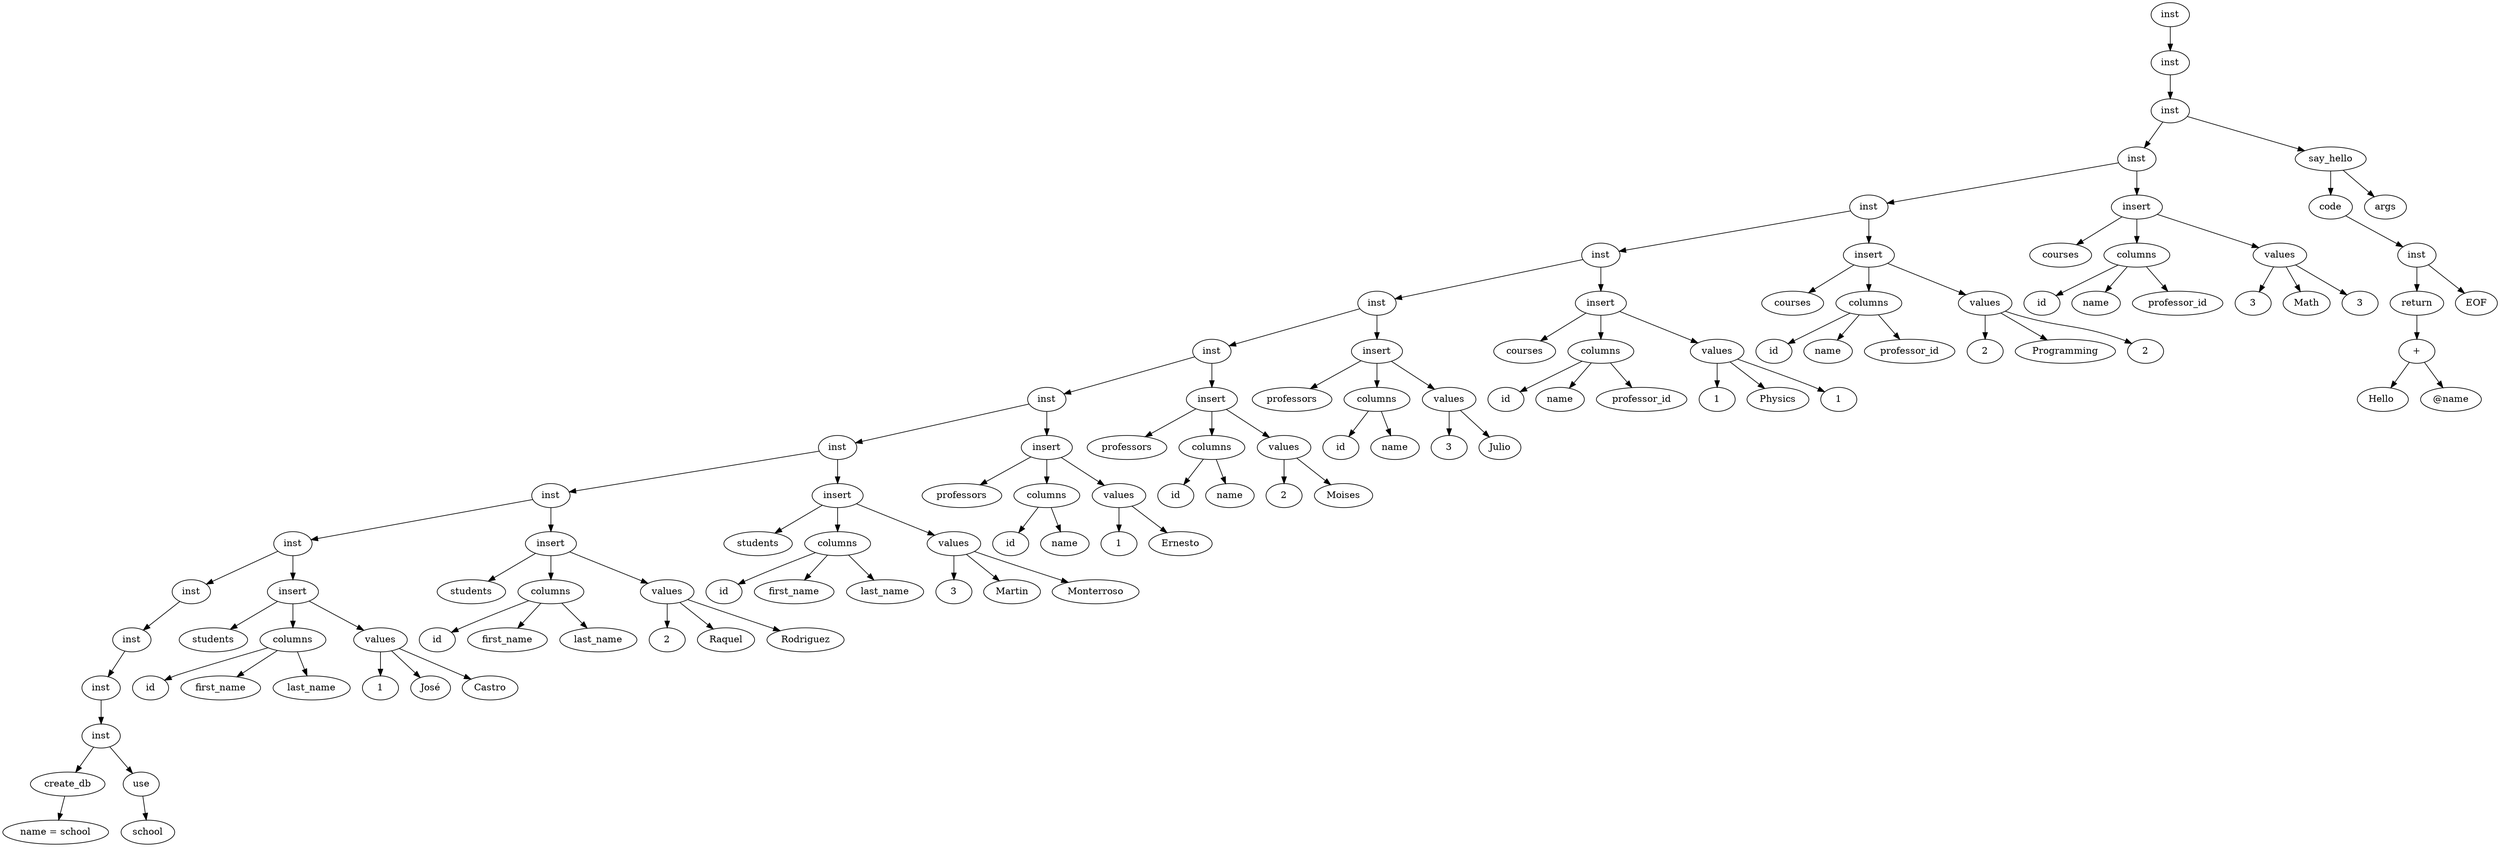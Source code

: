 digraph AST{
node0 [label="inst" shape="oval", color="black"];
node1 [label="inst" shape="oval", color="black"];
node2 [label="inst" shape="oval", color="black"];
node3 [label="inst" shape="oval", color="black"];
node4 [label="inst" shape="oval", color="black"];
node5 [label="inst" shape="oval", color="black"];
node6 [label="inst" shape="oval", color="black"];
node7 [label="inst" shape="oval", color="black"];
node8 [label="inst" shape="oval", color="black"];
node9 [label="inst" shape="oval", color="black"];
node10 [label="inst" shape="oval", color="black"];
node11 [label="inst" shape="oval", color="black"];
node12 [label="inst" shape="oval", color="black"];
node13 [label="inst" shape="oval", color="black"];
node14 [label="inst" shape="oval", color="black"];
node15 [label="inst" shape="oval", color="black"];
node16 [label="create_db" shape="oval", color="black"];
node17 [label="name = school" shape="oval", color="black"];
node18 [label="use" shape="oval", color="black"];
node19 [label="school" shape="oval", color="black"];
node20 [label="insert" shape="oval", color="black"];
node21 [label="students" shape="oval", color="black"];
node22 [label="columns" shape="oval", color="black"];
node23 [label="id" shape="oval", color="black"];
node24 [label="first_name" shape="oval", color="black"];
node25 [label="last_name" shape="oval", color="black"];
node26 [label="values" shape="oval", color="black"];
node27 [label="1" shape="oval", color="black"];
node28 [label="José" shape="oval", color="black"];
node29 [label="Castro" shape="oval", color="black"];
node30 [label="insert" shape="oval", color="black"];
node31 [label="students" shape="oval", color="black"];
node32 [label="columns" shape="oval", color="black"];
node33 [label="id" shape="oval", color="black"];
node34 [label="first_name" shape="oval", color="black"];
node35 [label="last_name" shape="oval", color="black"];
node36 [label="values" shape="oval", color="black"];
node37 [label="2" shape="oval", color="black"];
node38 [label="Raquel" shape="oval", color="black"];
node39 [label="Rodriguez" shape="oval", color="black"];
node40 [label="insert" shape="oval", color="black"];
node41 [label="students" shape="oval", color="black"];
node42 [label="columns" shape="oval", color="black"];
node43 [label="id" shape="oval", color="black"];
node44 [label="first_name" shape="oval", color="black"];
node45 [label="last_name" shape="oval", color="black"];
node46 [label="values" shape="oval", color="black"];
node47 [label="3" shape="oval", color="black"];
node48 [label="Martin" shape="oval", color="black"];
node49 [label="Monterroso" shape="oval", color="black"];
node50 [label="insert" shape="oval", color="black"];
node51 [label="professors" shape="oval", color="black"];
node52 [label="columns" shape="oval", color="black"];
node53 [label="id" shape="oval", color="black"];
node54 [label="name" shape="oval", color="black"];
node55 [label="values" shape="oval", color="black"];
node56 [label="1" shape="oval", color="black"];
node57 [label="Ernesto" shape="oval", color="black"];
node58 [label="insert" shape="oval", color="black"];
node59 [label="professors" shape="oval", color="black"];
node60 [label="columns" shape="oval", color="black"];
node61 [label="id" shape="oval", color="black"];
node62 [label="name" shape="oval", color="black"];
node63 [label="values" shape="oval", color="black"];
node64 [label="2" shape="oval", color="black"];
node65 [label="Moises" shape="oval", color="black"];
node66 [label="insert" shape="oval", color="black"];
node67 [label="professors" shape="oval", color="black"];
node68 [label="columns" shape="oval", color="black"];
node69 [label="id" shape="oval", color="black"];
node70 [label="name" shape="oval", color="black"];
node71 [label="values" shape="oval", color="black"];
node72 [label="3" shape="oval", color="black"];
node73 [label="Julio" shape="oval", color="black"];
node74 [label="insert" shape="oval", color="black"];
node75 [label="courses" shape="oval", color="black"];
node76 [label="columns" shape="oval", color="black"];
node77 [label="id" shape="oval", color="black"];
node78 [label="name" shape="oval", color="black"];
node79 [label="professor_id" shape="oval", color="black"];
node80 [label="values" shape="oval", color="black"];
node81 [label="1" shape="oval", color="black"];
node82 [label="Physics" shape="oval", color="black"];
node83 [label="1" shape="oval", color="black"];
node84 [label="insert" shape="oval", color="black"];
node85 [label="courses" shape="oval", color="black"];
node86 [label="columns" shape="oval", color="black"];
node87 [label="id" shape="oval", color="black"];
node88 [label="name" shape="oval", color="black"];
node89 [label="professor_id" shape="oval", color="black"];
node90 [label="values" shape="oval", color="black"];
node91 [label="2" shape="oval", color="black"];
node92 [label="Programming" shape="oval", color="black"];
node93 [label="2" shape="oval", color="black"];
node94 [label="insert" shape="oval", color="black"];
node95 [label="courses" shape="oval", color="black"];
node96 [label="columns" shape="oval", color="black"];
node97 [label="id" shape="oval", color="black"];
node98 [label="name" shape="oval", color="black"];
node99 [label="professor_id" shape="oval", color="black"];
node100 [label="values" shape="oval", color="black"];
node101 [label="3" shape="oval", color="black"];
node102 [label="Math" shape="oval", color="black"];
node103 [label="3" shape="oval", color="black"];
node104 [label="say_hello" shape="oval", color="black"];
node105 [label="code" shape="oval", color="black"];
node106 [label="args" shape="oval", color="black"];
node107 [label="inst" shape="oval", color="black"];
node108 [label="return" shape="oval", color="black"];
node109 [label="+" shape="oval", color="black"];
node110 [label="Hello " shape="oval", color="black"];
node111 [label="@name" shape="oval", color="black"];
node112 [label="EOF" shape="oval", color="black"];
node0 -> node1;
node1 -> node2;
node2 -> node3;
node3 -> node4;
node4 -> node5;
node5 -> node6;
node6 -> node7;
node7 -> node8;
node8 -> node9;
node9 -> node10;
node10 -> node11;
node11 -> node12;
node12 -> node13;
node13 -> node14;
node14 -> node15;
node15 -> node16;
node16 -> node17;
node15 -> node18;
node18 -> node19;
node11 -> node20;
node20 -> node21;
node20 -> node22;
node22 -> node23;
node22 -> node24;
node22 -> node25;
node20 -> node26;
node26 -> node27;
node26 -> node28;
node26 -> node29;
node10 -> node30;
node30 -> node31;
node30 -> node32;
node32 -> node33;
node32 -> node34;
node32 -> node35;
node30 -> node36;
node36 -> node37;
node36 -> node38;
node36 -> node39;
node9 -> node40;
node40 -> node41;
node40 -> node42;
node42 -> node43;
node42 -> node44;
node42 -> node45;
node40 -> node46;
node46 -> node47;
node46 -> node48;
node46 -> node49;
node8 -> node50;
node50 -> node51;
node50 -> node52;
node52 -> node53;
node52 -> node54;
node50 -> node55;
node55 -> node56;
node55 -> node57;
node7 -> node58;
node58 -> node59;
node58 -> node60;
node60 -> node61;
node60 -> node62;
node58 -> node63;
node63 -> node64;
node63 -> node65;
node6 -> node66;
node66 -> node67;
node66 -> node68;
node68 -> node69;
node68 -> node70;
node66 -> node71;
node71 -> node72;
node71 -> node73;
node5 -> node74;
node74 -> node75;
node74 -> node76;
node76 -> node77;
node76 -> node78;
node76 -> node79;
node74 -> node80;
node80 -> node81;
node80 -> node82;
node80 -> node83;
node4 -> node84;
node84 -> node85;
node84 -> node86;
node86 -> node87;
node86 -> node88;
node86 -> node89;
node84 -> node90;
node90 -> node91;
node90 -> node92;
node90 -> node93;
node3 -> node94;
node94 -> node95;
node94 -> node96;
node96 -> node97;
node96 -> node98;
node96 -> node99;
node94 -> node100;
node100 -> node101;
node100 -> node102;
node100 -> node103;
node2 -> node104;
node104 -> node106;
node104 -> node105;
node105 -> node107;
node107 -> node108;
node108 -> node109;
node109 -> node110;
node109 -> node111;
node107 -> node112;
}